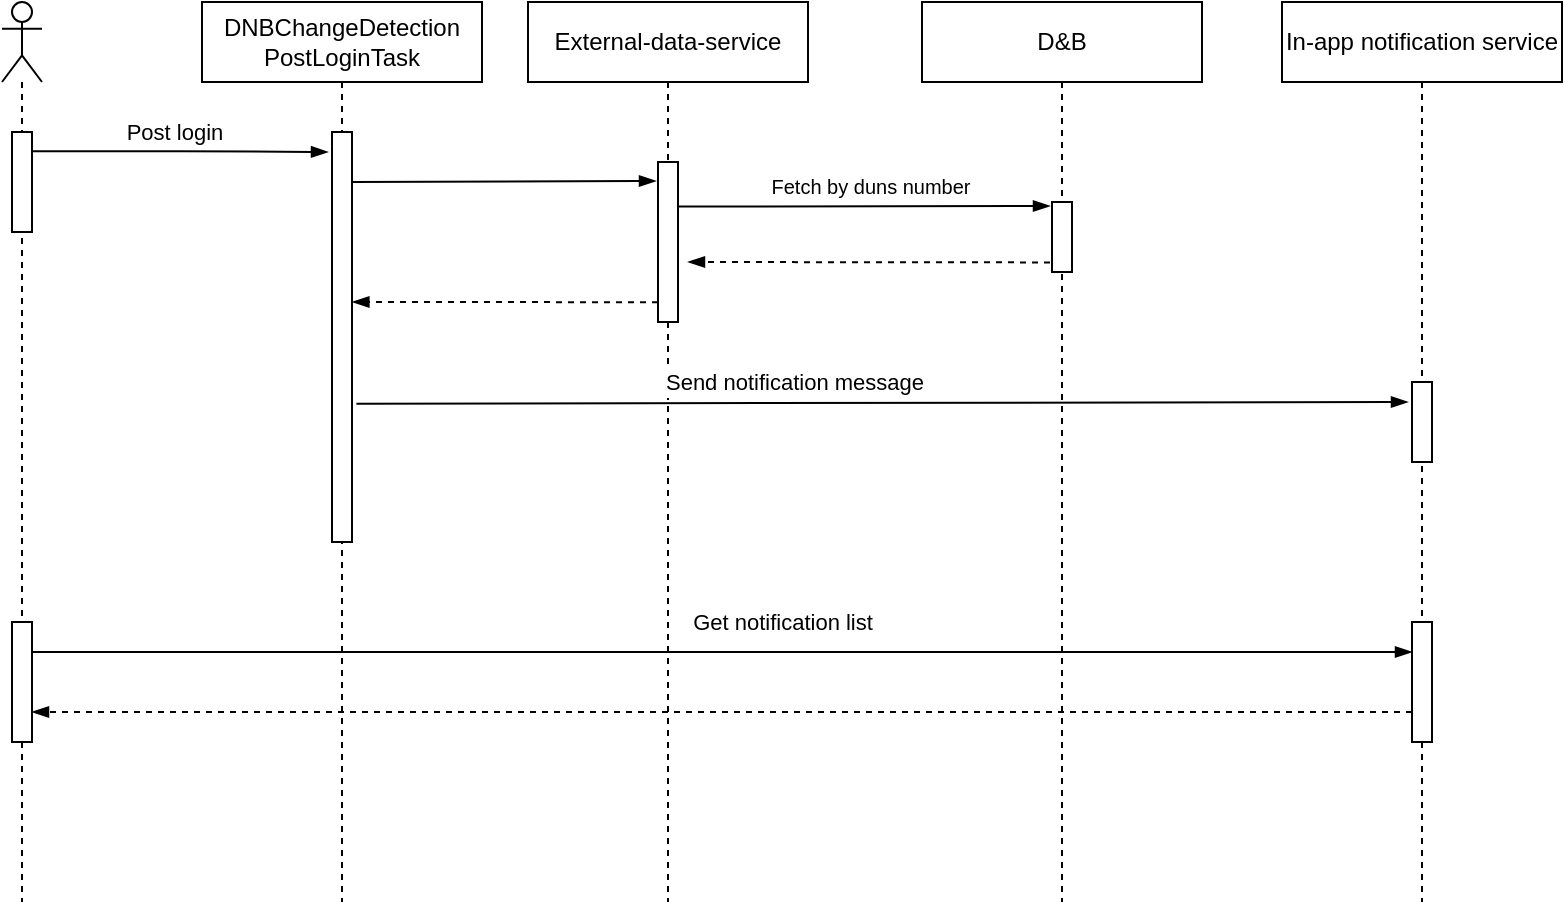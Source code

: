 <mxfile version="20.3.0" type="github">
  <diagram id="WHPpi2bthjy1yINsOg8p" name="Page-1">
    <mxGraphModel dx="2008" dy="613" grid="1" gridSize="10" guides="1" tooltips="1" connect="1" arrows="1" fold="1" page="1" pageScale="1" pageWidth="827" pageHeight="1169" math="0" shadow="0">
      <root>
        <mxCell id="0" />
        <mxCell id="1" parent="0" />
        <mxCell id="c4haHHeKPHNjtb3QIP5Y-8" value="" style="group" vertex="1" connectable="0" parent="1">
          <mxGeometry x="-803" width="780" height="450" as="geometry" />
        </mxCell>
        <mxCell id="iSW1O8GTNsp9V_wyWXME-2" value="External-data-service" style="shape=umlLifeline;perimeter=lifelinePerimeter;whiteSpace=wrap;html=1;container=1;collapsible=0;recursiveResize=0;outlineConnect=0;" parent="c4haHHeKPHNjtb3QIP5Y-8" vertex="1">
          <mxGeometry x="263" width="140" height="450" as="geometry" />
        </mxCell>
        <mxCell id="iSW1O8GTNsp9V_wyWXME-10" value="" style="html=1;points=[];perimeter=orthogonalPerimeter;" parent="iSW1O8GTNsp9V_wyWXME-2" vertex="1">
          <mxGeometry x="65" y="80" width="10" height="80" as="geometry" />
        </mxCell>
        <mxCell id="iSW1O8GTNsp9V_wyWXME-9" value="" style="edgeStyle=elbowEdgeStyle;fontSize=12;html=1;endArrow=blockThin;endFill=1;rounded=0;elbow=vertical;entryX=-0.1;entryY=0.116;entryDx=0;entryDy=0;entryPerimeter=0;" parent="iSW1O8GTNsp9V_wyWXME-2" edge="1" target="iSW1O8GTNsp9V_wyWXME-10">
          <mxGeometry width="160" relative="1" as="geometry">
            <mxPoint x="-88" y="90" as="sourcePoint" />
            <mxPoint x="50" y="90" as="targetPoint" />
          </mxGeometry>
        </mxCell>
        <mxCell id="-INNzf32EghsamnpUvmO-5" value="" style="edgeStyle=elbowEdgeStyle;fontSize=12;html=1;endArrow=blockThin;endFill=1;rounded=0;exitX=0.005;exitY=0.917;exitDx=0;exitDy=0;exitPerimeter=0;elbow=vertical;dashed=1;entryX=1.02;entryY=0.412;entryDx=0;entryDy=0;entryPerimeter=0;" parent="iSW1O8GTNsp9V_wyWXME-2" edge="1" target="iSW1O8GTNsp9V_wyWXME-24">
          <mxGeometry width="160" relative="1" as="geometry">
            <mxPoint x="65.0" y="150.095" as="sourcePoint" />
            <mxPoint x="-55.44" y="150" as="targetPoint" />
            <Array as="points">
              <mxPoint x="2.95" y="150" />
            </Array>
          </mxGeometry>
        </mxCell>
        <mxCell id="iSW1O8GTNsp9V_wyWXME-3" value="DNBChangeDetection&lt;br&gt;PostLoginTask" style="shape=umlLifeline;perimeter=lifelinePerimeter;whiteSpace=wrap;html=1;container=1;collapsible=0;recursiveResize=0;outlineConnect=0;" parent="c4haHHeKPHNjtb3QIP5Y-8" vertex="1">
          <mxGeometry x="100" width="140" height="450" as="geometry" />
        </mxCell>
        <mxCell id="iSW1O8GTNsp9V_wyWXME-24" value="" style="html=1;points=[];perimeter=orthogonalPerimeter;" parent="iSW1O8GTNsp9V_wyWXME-3" vertex="1">
          <mxGeometry x="65" y="65" width="10" height="205" as="geometry" />
        </mxCell>
        <mxCell id="iSW1O8GTNsp9V_wyWXME-4" value="D&amp;amp;B" style="shape=umlLifeline;perimeter=lifelinePerimeter;whiteSpace=wrap;html=1;container=1;collapsible=0;recursiveResize=0;outlineConnect=0;" parent="c4haHHeKPHNjtb3QIP5Y-8" vertex="1">
          <mxGeometry x="460" width="140" height="450" as="geometry" />
        </mxCell>
        <mxCell id="-INNzf32EghsamnpUvmO-2" value="" style="html=1;points=[];perimeter=orthogonalPerimeter;" parent="iSW1O8GTNsp9V_wyWXME-4" vertex="1">
          <mxGeometry x="65" y="100" width="10" height="35" as="geometry" />
        </mxCell>
        <mxCell id="iSW1O8GTNsp9V_wyWXME-5" value="In-app notification service" style="shape=umlLifeline;perimeter=lifelinePerimeter;whiteSpace=wrap;html=1;container=1;collapsible=0;recursiveResize=0;outlineConnect=0;" parent="c4haHHeKPHNjtb3QIP5Y-8" vertex="1">
          <mxGeometry x="640" width="140" height="450" as="geometry" />
        </mxCell>
        <mxCell id="iSW1O8GTNsp9V_wyWXME-13" value="" style="html=1;points=[];perimeter=orthogonalPerimeter;" parent="iSW1O8GTNsp9V_wyWXME-5" vertex="1">
          <mxGeometry x="65" y="190" width="10" height="40" as="geometry" />
        </mxCell>
        <mxCell id="c4haHHeKPHNjtb3QIP5Y-3" value="" style="rounded=0;whiteSpace=wrap;html=1;" vertex="1" parent="iSW1O8GTNsp9V_wyWXME-5">
          <mxGeometry x="65" y="310" width="10" height="60" as="geometry" />
        </mxCell>
        <mxCell id="iSW1O8GTNsp9V_wyWXME-15" value="" style="edgeStyle=elbowEdgeStyle;fontSize=12;html=1;endArrow=blockThin;endFill=1;rounded=0;exitX=-0.1;exitY=0.863;exitDx=0;exitDy=0;exitPerimeter=0;elbow=vertical;dashed=1;" parent="c4haHHeKPHNjtb3QIP5Y-8" source="-INNzf32EghsamnpUvmO-2" edge="1">
          <mxGeometry width="160" relative="1" as="geometry">
            <mxPoint x="250" y="210" as="sourcePoint" />
            <mxPoint x="343" y="130" as="targetPoint" />
            <Array as="points">
              <mxPoint x="363" y="130" />
              <mxPoint x="523" y="130" />
            </Array>
          </mxGeometry>
        </mxCell>
        <mxCell id="iSW1O8GTNsp9V_wyWXME-21" value="" style="shape=umlLifeline;participant=umlActor;perimeter=lifelinePerimeter;whiteSpace=wrap;html=1;container=1;collapsible=0;recursiveResize=0;verticalAlign=top;spacingTop=36;outlineConnect=0;" parent="c4haHHeKPHNjtb3QIP5Y-8" vertex="1">
          <mxGeometry width="20" height="450" as="geometry" />
        </mxCell>
        <mxCell id="iSW1O8GTNsp9V_wyWXME-22" value="" style="html=1;points=[];perimeter=orthogonalPerimeter;" parent="iSW1O8GTNsp9V_wyWXME-21" vertex="1">
          <mxGeometry x="5" y="65" width="10" height="50" as="geometry" />
        </mxCell>
        <mxCell id="c4haHHeKPHNjtb3QIP5Y-2" value="" style="rounded=0;whiteSpace=wrap;html=1;" vertex="1" parent="iSW1O8GTNsp9V_wyWXME-21">
          <mxGeometry x="5" y="310" width="10" height="60" as="geometry" />
        </mxCell>
        <mxCell id="iSW1O8GTNsp9V_wyWXME-23" value="" style="edgeStyle=elbowEdgeStyle;fontSize=12;html=1;endArrow=blockThin;endFill=1;rounded=0;exitX=0.971;exitY=0.192;exitDx=0;exitDy=0;exitPerimeter=0;" parent="c4haHHeKPHNjtb3QIP5Y-8" source="iSW1O8GTNsp9V_wyWXME-22" edge="1">
          <mxGeometry width="160" relative="1" as="geometry">
            <mxPoint x="40" y="360" as="sourcePoint" />
            <mxPoint x="163" y="75" as="targetPoint" />
          </mxGeometry>
        </mxCell>
        <mxCell id="iSW1O8GTNsp9V_wyWXME-30" value="Post login" style="edgeLabel;html=1;align=center;verticalAlign=middle;resizable=0;points=[];" parent="iSW1O8GTNsp9V_wyWXME-23" vertex="1" connectable="0">
          <mxGeometry x="-0.049" relative="1" as="geometry">
            <mxPoint x="1" y="-10" as="offset" />
          </mxGeometry>
        </mxCell>
        <mxCell id="iSW1O8GTNsp9V_wyWXME-12" value="" style="edgeStyle=elbowEdgeStyle;fontSize=12;html=1;endArrow=blockThin;endFill=1;rounded=0;elbow=vertical;exitX=1.22;exitY=0.663;exitDx=0;exitDy=0;exitPerimeter=0;" parent="c4haHHeKPHNjtb3QIP5Y-8" source="iSW1O8GTNsp9V_wyWXME-24" edge="1">
          <mxGeometry width="160" relative="1" as="geometry">
            <mxPoint x="243" y="250" as="sourcePoint" />
            <mxPoint x="703" y="200" as="targetPoint" />
            <Array as="points">
              <mxPoint x="443" y="200" />
            </Array>
          </mxGeometry>
        </mxCell>
        <mxCell id="-INNzf32EghsamnpUvmO-1" value="&lt;span style=&quot;font-size: 11px;&quot;&gt;Send notification message&lt;/span&gt;" style="edgeLabel;html=1;align=center;verticalAlign=middle;resizable=0;points=[];fontSize=12;" parent="iSW1O8GTNsp9V_wyWXME-12" vertex="1" connectable="0">
          <mxGeometry x="-0.168" relative="1" as="geometry">
            <mxPoint y="-10" as="offset" />
          </mxGeometry>
        </mxCell>
        <mxCell id="-INNzf32EghsamnpUvmO-3" value="" style="edgeStyle=elbowEdgeStyle;fontSize=12;html=1;endArrow=blockThin;endFill=1;rounded=0;elbow=vertical;entryX=-0.1;entryY=0.051;entryDx=0;entryDy=0;entryPerimeter=0;" parent="c4haHHeKPHNjtb3QIP5Y-8" edge="1" target="-INNzf32EghsamnpUvmO-2">
          <mxGeometry width="160" relative="1" as="geometry">
            <mxPoint x="338" y="102.3" as="sourcePoint" />
            <mxPoint x="463" y="102.48" as="targetPoint" />
          </mxGeometry>
        </mxCell>
        <mxCell id="-INNzf32EghsamnpUvmO-4" value="&lt;font style=&quot;font-size: 10px;&quot;&gt;Fetch by duns number&lt;/font&gt;" style="edgeLabel;html=1;align=center;verticalAlign=middle;resizable=0;points=[];" parent="-INNzf32EghsamnpUvmO-3" vertex="1" connectable="0">
          <mxGeometry x="-0.133" y="-1" relative="1" as="geometry">
            <mxPoint x="15" y="-11" as="offset" />
          </mxGeometry>
        </mxCell>
        <mxCell id="c4haHHeKPHNjtb3QIP5Y-5" style="edgeStyle=orthogonalEdgeStyle;rounded=0;orthogonalLoop=1;jettySize=auto;html=1;exitX=1;exitY=0.25;exitDx=0;exitDy=0;entryX=0;entryY=0.25;entryDx=0;entryDy=0;endArrow=blockThin;endFill=1;" edge="1" parent="c4haHHeKPHNjtb3QIP5Y-8" source="c4haHHeKPHNjtb3QIP5Y-2" target="c4haHHeKPHNjtb3QIP5Y-3">
          <mxGeometry relative="1" as="geometry" />
        </mxCell>
        <mxCell id="c4haHHeKPHNjtb3QIP5Y-7" value="Get notification list" style="edgeLabel;html=1;align=center;verticalAlign=middle;resizable=0;points=[];" vertex="1" connectable="0" parent="c4haHHeKPHNjtb3QIP5Y-5">
          <mxGeometry x="0.017" y="3" relative="1" as="geometry">
            <mxPoint x="24" y="-12" as="offset" />
          </mxGeometry>
        </mxCell>
        <mxCell id="c4haHHeKPHNjtb3QIP5Y-6" style="edgeStyle=orthogonalEdgeStyle;rounded=0;orthogonalLoop=1;jettySize=auto;html=1;exitX=0;exitY=0.75;exitDx=0;exitDy=0;entryX=1;entryY=0.75;entryDx=0;entryDy=0;endArrow=blockThin;endFill=1;dashed=1;" edge="1" parent="c4haHHeKPHNjtb3QIP5Y-8" source="c4haHHeKPHNjtb3QIP5Y-3" target="c4haHHeKPHNjtb3QIP5Y-2">
          <mxGeometry relative="1" as="geometry" />
        </mxCell>
      </root>
    </mxGraphModel>
  </diagram>
</mxfile>
